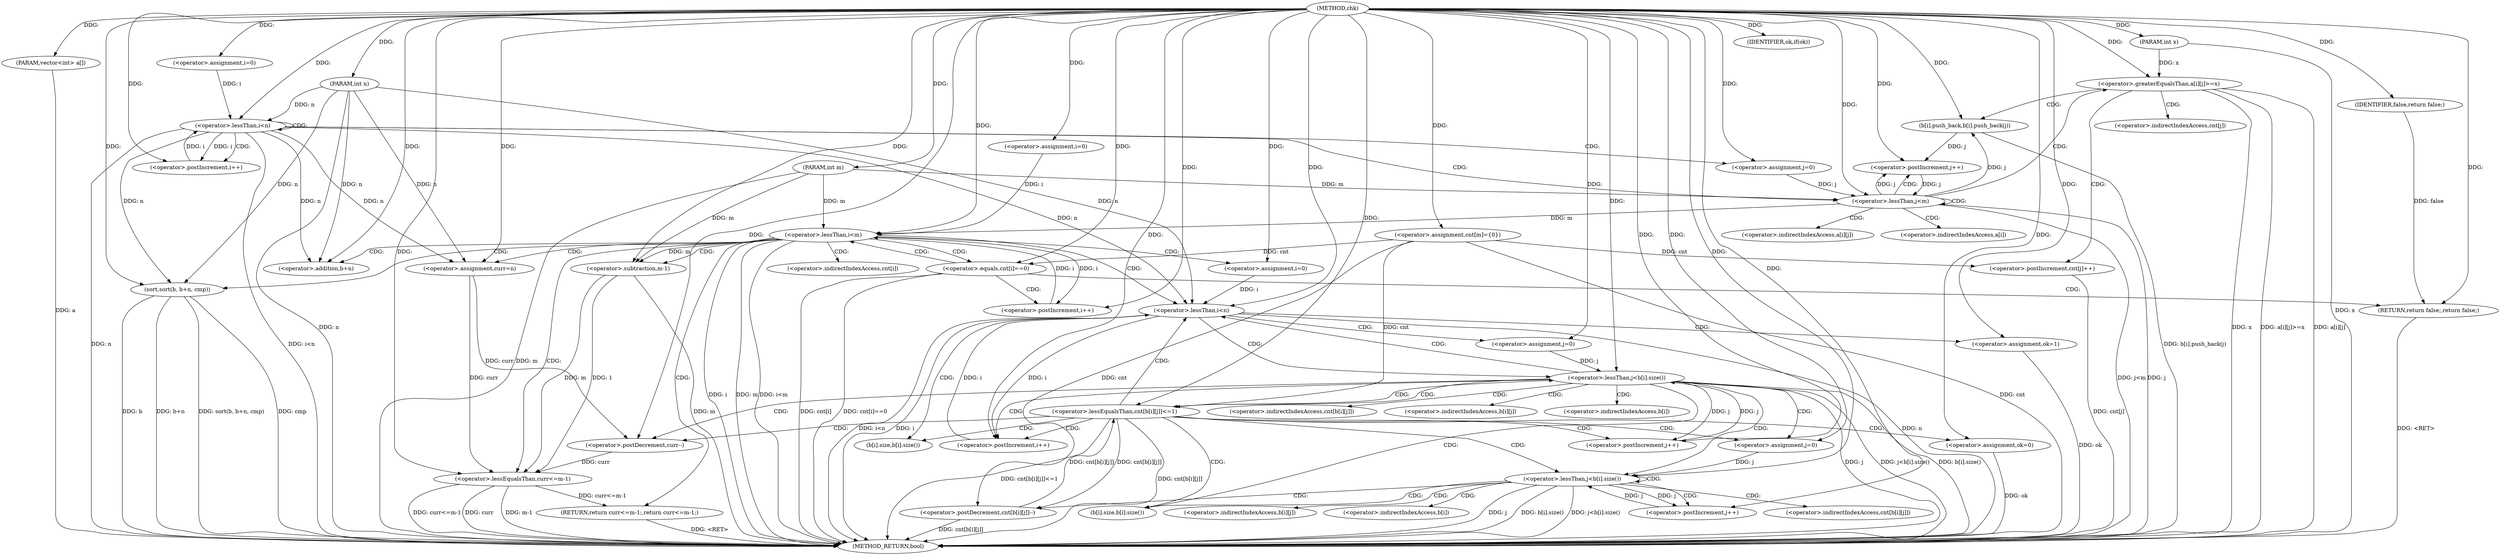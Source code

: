 digraph "chk" {  
"1000111" [label = "(METHOD,chk)" ]
"1000257" [label = "(METHOD_RETURN,bool)" ]
"1000112" [label = "(PARAM,int x)" ]
"1000113" [label = "(PARAM,vector<int> a[])" ]
"1000114" [label = "(PARAM,int n)" ]
"1000115" [label = "(PARAM,int m)" ]
"1000118" [label = "(<operator>.assignment,cnt[m]={0})" ]
"1000176" [label = "(sort,sort(b, b+n, cmp))" ]
"1000183" [label = "(<operator>.assignment,curr=n)" ]
"1000251" [label = "(RETURN,return curr<=m-1;,return curr<=m-1;)" ]
"1000123" [label = "(<operator>.assignment,i=0)" ]
"1000126" [label = "(<operator>.lessThan,i<n)" ]
"1000129" [label = "(<operator>.postIncrement,i++)" ]
"1000160" [label = "(<operator>.assignment,i=0)" ]
"1000163" [label = "(<operator>.lessThan,i<m)" ]
"1000166" [label = "(<operator>.postIncrement,i++)" ]
"1000188" [label = "(<operator>.assignment,i=0)" ]
"1000191" [label = "(<operator>.lessThan,i<n)" ]
"1000194" [label = "(<operator>.postIncrement,i++)" ]
"1000252" [label = "(<operator>.lessEqualsThan,curr<=m-1)" ]
"1000169" [label = "(<operator>.equals,cnt[i]==0)" ]
"1000174" [label = "(RETURN,return false;,return false;)" ]
"1000178" [label = "(<operator>.addition,b+n)" ]
"1000198" [label = "(<operator>.assignment,ok=1)" ]
"1000134" [label = "(<operator>.assignment,j=0)" ]
"1000137" [label = "(<operator>.lessThan,j<m)" ]
"1000140" [label = "(<operator>.postIncrement,j++)" ]
"1000175" [label = "(IDENTIFIER,false,return false;)" ]
"1000203" [label = "(<operator>.assignment,j=0)" ]
"1000206" [label = "(<operator>.lessThan,j<b[i].size())" ]
"1000209" [label = "(<operator>.postIncrement,j++)" ]
"1000228" [label = "(IDENTIFIER,ok,if(ok))" ]
"1000254" [label = "(<operator>.subtraction,m-1)" ]
"1000230" [label = "(<operator>.postDecrement,curr--)" ]
"1000144" [label = "(<operator>.greaterEqualsThan,a[i][j]>=x)" ]
"1000213" [label = "(<operator>.lessEqualsThan,cnt[b[i][j]]<=1)" ]
"1000234" [label = "(<operator>.assignment,j=0)" ]
"1000237" [label = "(<operator>.lessThan,j<b[i].size())" ]
"1000240" [label = "(<operator>.postIncrement,j++)" ]
"1000152" [label = "(<operator>.postIncrement,cnt[j]++)" ]
"1000156" [label = "(b[i].push_back,b[i].push_back(j))" ]
"1000223" [label = "(<operator>.assignment,ok=0)" ]
"1000243" [label = "(<operator>.postDecrement,cnt[b[i][j]]--)" ]
"1000170" [label = "(<operator>.indirectIndexAccess,cnt[i])" ]
"1000208" [label = "(b[i].size,b[i].size())" ]
"1000145" [label = "(<operator>.indirectIndexAccess,a[i][j])" ]
"1000214" [label = "(<operator>.indirectIndexAccess,cnt[b[i][j]])" ]
"1000239" [label = "(b[i].size,b[i].size())" ]
"1000146" [label = "(<operator>.indirectIndexAccess,a[i])" ]
"1000153" [label = "(<operator>.indirectIndexAccess,cnt[j])" ]
"1000216" [label = "(<operator>.indirectIndexAccess,b[i][j])" ]
"1000244" [label = "(<operator>.indirectIndexAccess,cnt[b[i][j]])" ]
"1000217" [label = "(<operator>.indirectIndexAccess,b[i])" ]
"1000246" [label = "(<operator>.indirectIndexAccess,b[i][j])" ]
"1000247" [label = "(<operator>.indirectIndexAccess,b[i])" ]
  "1000112" -> "1000257"  [ label = "DDG: x"] 
  "1000113" -> "1000257"  [ label = "DDG: a"] 
  "1000114" -> "1000257"  [ label = "DDG: n"] 
  "1000115" -> "1000257"  [ label = "DDG: m"] 
  "1000118" -> "1000257"  [ label = "DDG: cnt"] 
  "1000126" -> "1000257"  [ label = "DDG: n"] 
  "1000126" -> "1000257"  [ label = "DDG: i<n"] 
  "1000163" -> "1000257"  [ label = "DDG: i"] 
  "1000163" -> "1000257"  [ label = "DDG: m"] 
  "1000163" -> "1000257"  [ label = "DDG: i<m"] 
  "1000176" -> "1000257"  [ label = "DDG: b"] 
  "1000176" -> "1000257"  [ label = "DDG: b+n"] 
  "1000176" -> "1000257"  [ label = "DDG: sort(b, b+n, cmp)"] 
  "1000191" -> "1000257"  [ label = "DDG: i"] 
  "1000191" -> "1000257"  [ label = "DDG: n"] 
  "1000191" -> "1000257"  [ label = "DDG: i<n"] 
  "1000198" -> "1000257"  [ label = "DDG: ok"] 
  "1000206" -> "1000257"  [ label = "DDG: j"] 
  "1000206" -> "1000257"  [ label = "DDG: b[i].size()"] 
  "1000206" -> "1000257"  [ label = "DDG: j<b[i].size()"] 
  "1000213" -> "1000257"  [ label = "DDG: cnt[b[i][j]]"] 
  "1000213" -> "1000257"  [ label = "DDG: cnt[b[i][j]]<=1"] 
  "1000223" -> "1000257"  [ label = "DDG: ok"] 
  "1000252" -> "1000257"  [ label = "DDG: curr"] 
  "1000254" -> "1000257"  [ label = "DDG: m"] 
  "1000252" -> "1000257"  [ label = "DDG: m-1"] 
  "1000252" -> "1000257"  [ label = "DDG: curr<=m-1"] 
  "1000237" -> "1000257"  [ label = "DDG: j"] 
  "1000237" -> "1000257"  [ label = "DDG: b[i].size()"] 
  "1000237" -> "1000257"  [ label = "DDG: j<b[i].size()"] 
  "1000243" -> "1000257"  [ label = "DDG: cnt[b[i][j]]"] 
  "1000169" -> "1000257"  [ label = "DDG: cnt[i]"] 
  "1000169" -> "1000257"  [ label = "DDG: cnt[i]==0"] 
  "1000137" -> "1000257"  [ label = "DDG: j"] 
  "1000137" -> "1000257"  [ label = "DDG: j<m"] 
  "1000144" -> "1000257"  [ label = "DDG: a[i][j]"] 
  "1000144" -> "1000257"  [ label = "DDG: x"] 
  "1000144" -> "1000257"  [ label = "DDG: a[i][j]>=x"] 
  "1000152" -> "1000257"  [ label = "DDG: cnt[j]"] 
  "1000156" -> "1000257"  [ label = "DDG: b[i].push_back(j)"] 
  "1000174" -> "1000257"  [ label = "DDG: <RET>"] 
  "1000251" -> "1000257"  [ label = "DDG: <RET>"] 
  "1000176" -> "1000257"  [ label = "DDG: cmp"] 
  "1000111" -> "1000112"  [ label = "DDG: "] 
  "1000111" -> "1000113"  [ label = "DDG: "] 
  "1000111" -> "1000114"  [ label = "DDG: "] 
  "1000111" -> "1000115"  [ label = "DDG: "] 
  "1000114" -> "1000183"  [ label = "DDG: n"] 
  "1000111" -> "1000183"  [ label = "DDG: "] 
  "1000126" -> "1000183"  [ label = "DDG: n"] 
  "1000252" -> "1000251"  [ label = "DDG: curr<=m-1"] 
  "1000111" -> "1000118"  [ label = "DDG: "] 
  "1000111" -> "1000123"  [ label = "DDG: "] 
  "1000111" -> "1000160"  [ label = "DDG: "] 
  "1000111" -> "1000176"  [ label = "DDG: "] 
  "1000126" -> "1000176"  [ label = "DDG: n"] 
  "1000114" -> "1000176"  [ label = "DDG: n"] 
  "1000111" -> "1000188"  [ label = "DDG: "] 
  "1000123" -> "1000126"  [ label = "DDG: i"] 
  "1000129" -> "1000126"  [ label = "DDG: i"] 
  "1000111" -> "1000126"  [ label = "DDG: "] 
  "1000114" -> "1000126"  [ label = "DDG: n"] 
  "1000126" -> "1000129"  [ label = "DDG: i"] 
  "1000111" -> "1000129"  [ label = "DDG: "] 
  "1000160" -> "1000163"  [ label = "DDG: i"] 
  "1000166" -> "1000163"  [ label = "DDG: i"] 
  "1000111" -> "1000163"  [ label = "DDG: "] 
  "1000137" -> "1000163"  [ label = "DDG: m"] 
  "1000115" -> "1000163"  [ label = "DDG: m"] 
  "1000163" -> "1000166"  [ label = "DDG: i"] 
  "1000111" -> "1000166"  [ label = "DDG: "] 
  "1000175" -> "1000174"  [ label = "DDG: false"] 
  "1000111" -> "1000174"  [ label = "DDG: "] 
  "1000111" -> "1000178"  [ label = "DDG: "] 
  "1000126" -> "1000178"  [ label = "DDG: n"] 
  "1000114" -> "1000178"  [ label = "DDG: n"] 
  "1000188" -> "1000191"  [ label = "DDG: i"] 
  "1000194" -> "1000191"  [ label = "DDG: i"] 
  "1000111" -> "1000191"  [ label = "DDG: "] 
  "1000114" -> "1000191"  [ label = "DDG: n"] 
  "1000126" -> "1000191"  [ label = "DDG: n"] 
  "1000191" -> "1000194"  [ label = "DDG: i"] 
  "1000111" -> "1000194"  [ label = "DDG: "] 
  "1000111" -> "1000198"  [ label = "DDG: "] 
  "1000183" -> "1000252"  [ label = "DDG: curr"] 
  "1000230" -> "1000252"  [ label = "DDG: curr"] 
  "1000111" -> "1000252"  [ label = "DDG: "] 
  "1000254" -> "1000252"  [ label = "DDG: 1"] 
  "1000254" -> "1000252"  [ label = "DDG: m"] 
  "1000111" -> "1000134"  [ label = "DDG: "] 
  "1000118" -> "1000169"  [ label = "DDG: cnt"] 
  "1000111" -> "1000169"  [ label = "DDG: "] 
  "1000111" -> "1000175"  [ label = "DDG: "] 
  "1000111" -> "1000203"  [ label = "DDG: "] 
  "1000111" -> "1000228"  [ label = "DDG: "] 
  "1000163" -> "1000254"  [ label = "DDG: m"] 
  "1000115" -> "1000254"  [ label = "DDG: m"] 
  "1000111" -> "1000254"  [ label = "DDG: "] 
  "1000134" -> "1000137"  [ label = "DDG: j"] 
  "1000140" -> "1000137"  [ label = "DDG: j"] 
  "1000111" -> "1000137"  [ label = "DDG: "] 
  "1000115" -> "1000137"  [ label = "DDG: m"] 
  "1000137" -> "1000140"  [ label = "DDG: j"] 
  "1000156" -> "1000140"  [ label = "DDG: j"] 
  "1000111" -> "1000140"  [ label = "DDG: "] 
  "1000203" -> "1000206"  [ label = "DDG: j"] 
  "1000209" -> "1000206"  [ label = "DDG: j"] 
  "1000111" -> "1000206"  [ label = "DDG: "] 
  "1000206" -> "1000209"  [ label = "DDG: j"] 
  "1000111" -> "1000209"  [ label = "DDG: "] 
  "1000183" -> "1000230"  [ label = "DDG: curr"] 
  "1000111" -> "1000230"  [ label = "DDG: "] 
  "1000111" -> "1000234"  [ label = "DDG: "] 
  "1000112" -> "1000144"  [ label = "DDG: x"] 
  "1000111" -> "1000144"  [ label = "DDG: "] 
  "1000118" -> "1000213"  [ label = "DDG: cnt"] 
  "1000243" -> "1000213"  [ label = "DDG: cnt[b[i][j]]"] 
  "1000111" -> "1000213"  [ label = "DDG: "] 
  "1000111" -> "1000223"  [ label = "DDG: "] 
  "1000234" -> "1000237"  [ label = "DDG: j"] 
  "1000240" -> "1000237"  [ label = "DDG: j"] 
  "1000111" -> "1000237"  [ label = "DDG: "] 
  "1000237" -> "1000240"  [ label = "DDG: j"] 
  "1000111" -> "1000240"  [ label = "DDG: "] 
  "1000118" -> "1000152"  [ label = "DDG: cnt"] 
  "1000137" -> "1000156"  [ label = "DDG: j"] 
  "1000111" -> "1000156"  [ label = "DDG: "] 
  "1000118" -> "1000243"  [ label = "DDG: cnt"] 
  "1000213" -> "1000243"  [ label = "DDG: cnt[b[i][j]]"] 
  "1000126" -> "1000126"  [ label = "CDG: "] 
  "1000126" -> "1000137"  [ label = "CDG: "] 
  "1000126" -> "1000129"  [ label = "CDG: "] 
  "1000126" -> "1000134"  [ label = "CDG: "] 
  "1000163" -> "1000191"  [ label = "CDG: "] 
  "1000163" -> "1000183"  [ label = "CDG: "] 
  "1000163" -> "1000251"  [ label = "CDG: "] 
  "1000163" -> "1000188"  [ label = "CDG: "] 
  "1000163" -> "1000254"  [ label = "CDG: "] 
  "1000163" -> "1000176"  [ label = "CDG: "] 
  "1000163" -> "1000169"  [ label = "CDG: "] 
  "1000163" -> "1000178"  [ label = "CDG: "] 
  "1000163" -> "1000252"  [ label = "CDG: "] 
  "1000163" -> "1000170"  [ label = "CDG: "] 
  "1000191" -> "1000208"  [ label = "CDG: "] 
  "1000191" -> "1000206"  [ label = "CDG: "] 
  "1000191" -> "1000198"  [ label = "CDG: "] 
  "1000191" -> "1000203"  [ label = "CDG: "] 
  "1000169" -> "1000174"  [ label = "CDG: "] 
  "1000169" -> "1000166"  [ label = "CDG: "] 
  "1000169" -> "1000163"  [ label = "CDG: "] 
  "1000137" -> "1000144"  [ label = "CDG: "] 
  "1000137" -> "1000145"  [ label = "CDG: "] 
  "1000137" -> "1000146"  [ label = "CDG: "] 
  "1000137" -> "1000137"  [ label = "CDG: "] 
  "1000137" -> "1000140"  [ label = "CDG: "] 
  "1000206" -> "1000191"  [ label = "CDG: "] 
  "1000206" -> "1000216"  [ label = "CDG: "] 
  "1000206" -> "1000214"  [ label = "CDG: "] 
  "1000206" -> "1000194"  [ label = "CDG: "] 
  "1000206" -> "1000217"  [ label = "CDG: "] 
  "1000206" -> "1000213"  [ label = "CDG: "] 
  "1000206" -> "1000239"  [ label = "CDG: "] 
  "1000206" -> "1000230"  [ label = "CDG: "] 
  "1000206" -> "1000234"  [ label = "CDG: "] 
  "1000206" -> "1000237"  [ label = "CDG: "] 
  "1000144" -> "1000156"  [ label = "CDG: "] 
  "1000144" -> "1000153"  [ label = "CDG: "] 
  "1000144" -> "1000152"  [ label = "CDG: "] 
  "1000213" -> "1000208"  [ label = "CDG: "] 
  "1000213" -> "1000206"  [ label = "CDG: "] 
  "1000213" -> "1000209"  [ label = "CDG: "] 
  "1000213" -> "1000223"  [ label = "CDG: "] 
  "1000213" -> "1000191"  [ label = "CDG: "] 
  "1000213" -> "1000194"  [ label = "CDG: "] 
  "1000213" -> "1000239"  [ label = "CDG: "] 
  "1000213" -> "1000230"  [ label = "CDG: "] 
  "1000213" -> "1000234"  [ label = "CDG: "] 
  "1000213" -> "1000237"  [ label = "CDG: "] 
  "1000237" -> "1000243"  [ label = "CDG: "] 
  "1000237" -> "1000244"  [ label = "CDG: "] 
  "1000237" -> "1000240"  [ label = "CDG: "] 
  "1000237" -> "1000247"  [ label = "CDG: "] 
  "1000237" -> "1000239"  [ label = "CDG: "] 
  "1000237" -> "1000246"  [ label = "CDG: "] 
  "1000237" -> "1000237"  [ label = "CDG: "] 
}

